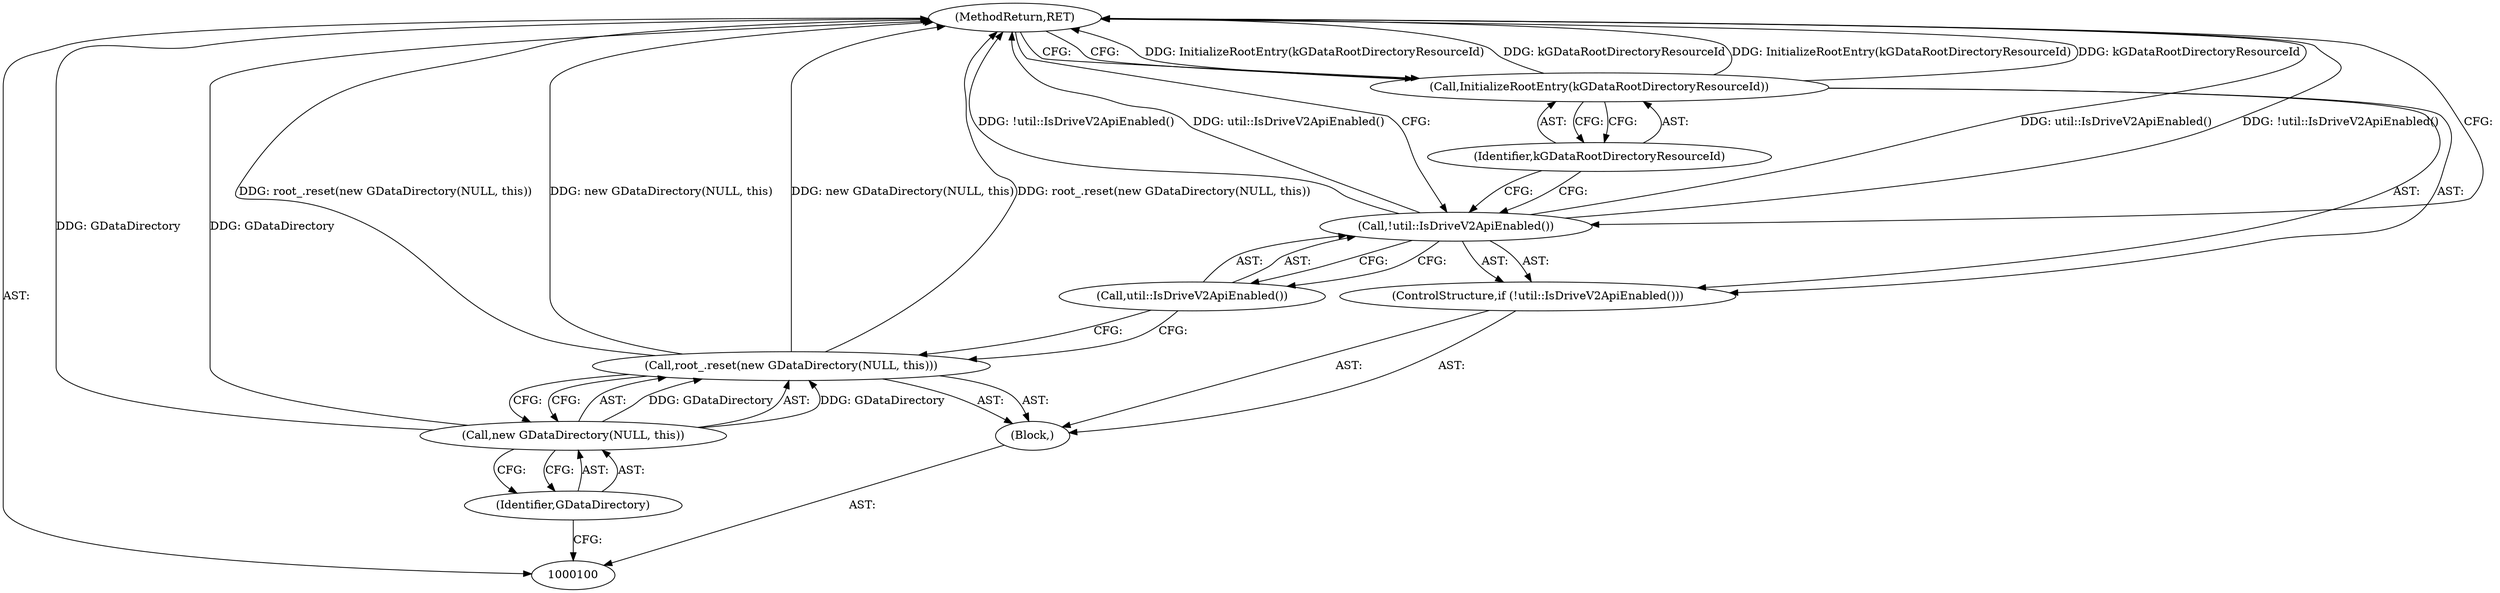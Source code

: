 digraph "1_Chrome_dd3b6fe574edad231c01c78e4647a74c38dc4178_10" {
"1000110" [label="(MethodReturn,RET)"];
"1000101" [label="(Block,)"];
"1000103" [label="(Call,new GDataDirectory(NULL, this))"];
"1000104" [label="(Identifier,GDataDirectory)"];
"1000102" [label="(Call,root_.reset(new GDataDirectory(NULL, this)))"];
"1000105" [label="(ControlStructure,if (!util::IsDriveV2ApiEnabled()))"];
"1000106" [label="(Call,!util::IsDriveV2ApiEnabled())"];
"1000107" [label="(Call,util::IsDriveV2ApiEnabled())"];
"1000109" [label="(Identifier,kGDataRootDirectoryResourceId)"];
"1000108" [label="(Call,InitializeRootEntry(kGDataRootDirectoryResourceId))"];
"1000110" -> "1000100"  [label="AST: "];
"1000110" -> "1000108"  [label="CFG: "];
"1000110" -> "1000106"  [label="CFG: "];
"1000108" -> "1000110"  [label="DDG: InitializeRootEntry(kGDataRootDirectoryResourceId)"];
"1000108" -> "1000110"  [label="DDG: kGDataRootDirectoryResourceId"];
"1000106" -> "1000110"  [label="DDG: util::IsDriveV2ApiEnabled()"];
"1000106" -> "1000110"  [label="DDG: !util::IsDriveV2ApiEnabled()"];
"1000103" -> "1000110"  [label="DDG: GDataDirectory"];
"1000102" -> "1000110"  [label="DDG: new GDataDirectory(NULL, this)"];
"1000102" -> "1000110"  [label="DDG: root_.reset(new GDataDirectory(NULL, this))"];
"1000101" -> "1000100"  [label="AST: "];
"1000102" -> "1000101"  [label="AST: "];
"1000105" -> "1000101"  [label="AST: "];
"1000103" -> "1000102"  [label="AST: "];
"1000103" -> "1000104"  [label="CFG: "];
"1000104" -> "1000103"  [label="AST: "];
"1000102" -> "1000103"  [label="CFG: "];
"1000103" -> "1000110"  [label="DDG: GDataDirectory"];
"1000103" -> "1000102"  [label="DDG: GDataDirectory"];
"1000104" -> "1000103"  [label="AST: "];
"1000104" -> "1000100"  [label="CFG: "];
"1000103" -> "1000104"  [label="CFG: "];
"1000102" -> "1000101"  [label="AST: "];
"1000102" -> "1000103"  [label="CFG: "];
"1000103" -> "1000102"  [label="AST: "];
"1000107" -> "1000102"  [label="CFG: "];
"1000102" -> "1000110"  [label="DDG: new GDataDirectory(NULL, this)"];
"1000102" -> "1000110"  [label="DDG: root_.reset(new GDataDirectory(NULL, this))"];
"1000103" -> "1000102"  [label="DDG: GDataDirectory"];
"1000105" -> "1000101"  [label="AST: "];
"1000106" -> "1000105"  [label="AST: "];
"1000108" -> "1000105"  [label="AST: "];
"1000106" -> "1000105"  [label="AST: "];
"1000106" -> "1000107"  [label="CFG: "];
"1000107" -> "1000106"  [label="AST: "];
"1000109" -> "1000106"  [label="CFG: "];
"1000110" -> "1000106"  [label="CFG: "];
"1000106" -> "1000110"  [label="DDG: util::IsDriveV2ApiEnabled()"];
"1000106" -> "1000110"  [label="DDG: !util::IsDriveV2ApiEnabled()"];
"1000107" -> "1000106"  [label="AST: "];
"1000107" -> "1000102"  [label="CFG: "];
"1000106" -> "1000107"  [label="CFG: "];
"1000109" -> "1000108"  [label="AST: "];
"1000109" -> "1000106"  [label="CFG: "];
"1000108" -> "1000109"  [label="CFG: "];
"1000108" -> "1000105"  [label="AST: "];
"1000108" -> "1000109"  [label="CFG: "];
"1000109" -> "1000108"  [label="AST: "];
"1000110" -> "1000108"  [label="CFG: "];
"1000108" -> "1000110"  [label="DDG: InitializeRootEntry(kGDataRootDirectoryResourceId)"];
"1000108" -> "1000110"  [label="DDG: kGDataRootDirectoryResourceId"];
}
